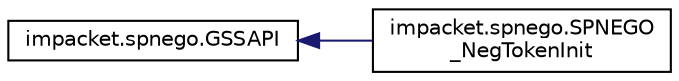 digraph "Graphical Class Hierarchy"
{
  edge [fontname="Helvetica",fontsize="10",labelfontname="Helvetica",labelfontsize="10"];
  node [fontname="Helvetica",fontsize="10",shape=record];
  rankdir="LR";
  Node0 [label="impacket.spnego.GSSAPI",height=0.2,width=0.4,color="black", fillcolor="white", style="filled",URL="$classimpacket_1_1spnego_1_1_g_s_s_a_p_i.html"];
  Node0 -> Node1 [dir="back",color="midnightblue",fontsize="10",style="solid",fontname="Helvetica"];
  Node1 [label="impacket.spnego.SPNEGO\l_NegTokenInit",height=0.2,width=0.4,color="black", fillcolor="white", style="filled",URL="$classimpacket_1_1spnego_1_1_s_p_n_e_g_o___neg_token_init.html"];
}
